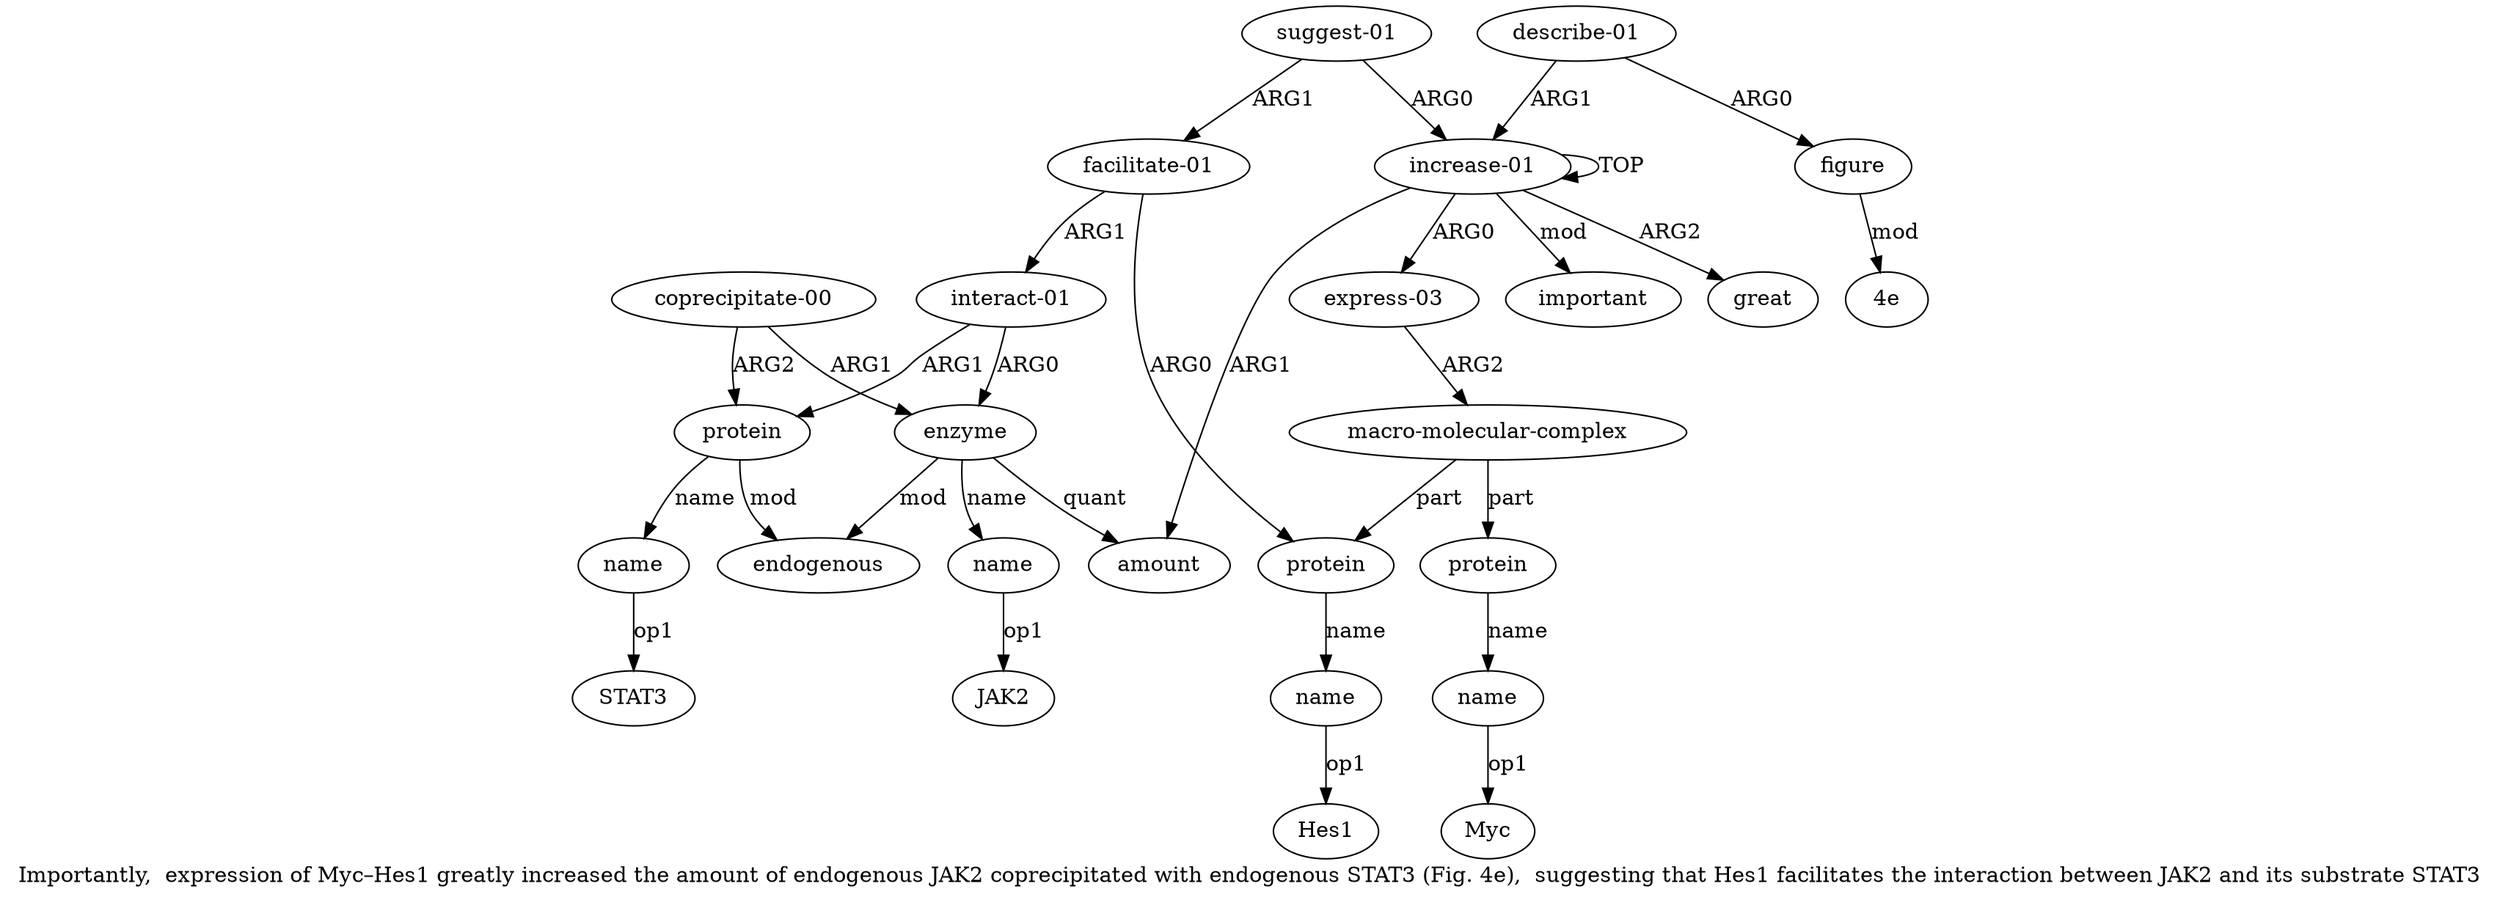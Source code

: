 digraph  {
	graph [label="Importantly,  expression of Myc–Hes1 greatly increased the amount of endogenous JAK2 coprecipitated with endogenous STAT3 (Fig. \
4e),  suggesting that Hes1 facilitates the interaction between JAK2 and its substrate STAT3"];
	node [label="\N"];
	a20	 [color=black,
		gold_ind=20,
		gold_label="interact-01",
		label="interact-01",
		test_ind=20,
		test_label="interact-01"];
	a12	 [color=black,
		gold_ind=12,
		gold_label=protein,
		label=protein,
		test_ind=12,
		test_label=protein];
	a20 -> a12 [key=0,
	color=black,
	gold_label=ARG1,
	label=ARG1,
	test_label=ARG1];
a8 [color=black,
	gold_ind=8,
	gold_label=enzyme,
	label=enzyme,
	test_ind=8,
	test_label=enzyme];
a20 -> a8 [key=0,
color=black,
gold_label=ARG0,
label=ARG0,
test_label=ARG0];
"a6 Hes1" [color=black,
gold_ind=-1,
gold_label=Hes1,
label=Hes1,
test_ind=-1,
test_label=Hes1];
"a13 STAT3" [color=black,
gold_ind=-1,
gold_label=STAT3,
label=STAT3,
test_ind=-1,
test_label=STAT3];
"a9 JAK2" [color=black,
gold_ind=-1,
gold_label=JAK2,
label=JAK2,
test_ind=-1,
test_label=JAK2];
a15 [color=black,
gold_ind=15,
gold_label=important,
label=important,
test_ind=15,
test_label=important];
a14 [color=black,
gold_ind=14,
gold_label=great,
label=great,
test_ind=14,
test_label=great];
a17 [color=black,
gold_ind=17,
gold_label=figure,
label=figure,
test_ind=17,
test_label=figure];
"a17 4e" [color=black,
gold_ind=-1,
gold_label="4e",
label="4e",
test_ind=-1,
test_label="4e"];
a17 -> "a17 4e" [key=0,
color=black,
gold_label=mod,
label=mod,
test_label=mod];
a16 [color=black,
gold_ind=16,
gold_label="describe-01",
label="describe-01",
test_ind=16,
test_label="describe-01"];
a16 -> a17 [key=0,
color=black,
gold_label=ARG0,
label=ARG0,
test_label=ARG0];
a0 [color=black,
gold_ind=0,
gold_label="increase-01",
label="increase-01",
test_ind=0,
test_label="increase-01"];
a16 -> a0 [key=0,
color=black,
gold_label=ARG1,
label=ARG1,
test_label=ARG1];
a11 [color=black,
gold_ind=11,
gold_label="coprecipitate-00",
label="coprecipitate-00",
test_ind=11,
test_label="coprecipitate-00"];
a11 -> a12 [key=0,
color=black,
gold_label=ARG2,
label=ARG2,
test_label=ARG2];
a11 -> a8 [key=0,
color=black,
gold_label=ARG1,
label=ARG1,
test_label=ARG1];
a10 [color=black,
gold_ind=10,
gold_label=endogenous,
label=endogenous,
test_ind=10,
test_label=endogenous];
a13 [color=black,
gold_ind=13,
gold_label=name,
label=name,
test_ind=13,
test_label=name];
a13 -> "a13 STAT3" [key=0,
color=black,
gold_label=op1,
label=op1,
test_label=op1];
a12 -> a10 [key=0,
color=black,
gold_label=mod,
label=mod,
test_label=mod];
a12 -> a13 [key=0,
color=black,
gold_label=name,
label=name,
test_label=name];
a19 [color=black,
gold_ind=19,
gold_label="facilitate-01",
label="facilitate-01",
test_ind=19,
test_label="facilitate-01"];
a19 -> a20 [key=0,
color=black,
gold_label=ARG1,
label=ARG1,
test_label=ARG1];
a5 [color=black,
gold_ind=5,
gold_label=protein,
label=protein,
test_ind=5,
test_label=protein];
a19 -> a5 [key=0,
color=black,
gold_label=ARG0,
label=ARG0,
test_label=ARG0];
a18 [color=black,
gold_ind=18,
gold_label="suggest-01",
label="suggest-01",
test_ind=18,
test_label="suggest-01"];
a18 -> a19 [key=0,
color=black,
gold_label=ARG1,
label=ARG1,
test_label=ARG1];
a18 -> a0 [key=0,
color=black,
gold_label=ARG0,
label=ARG0,
test_label=ARG0];
a1 [color=black,
gold_ind=1,
gold_label="express-03",
label="express-03",
test_ind=1,
test_label="express-03"];
a2 [color=black,
gold_ind=2,
gold_label="macro-molecular-complex",
label="macro-molecular-complex",
test_ind=2,
test_label="macro-molecular-complex"];
a1 -> a2 [key=0,
color=black,
gold_label=ARG2,
label=ARG2,
test_label=ARG2];
a0 -> a15 [key=0,
color=black,
gold_label=mod,
label=mod,
test_label=mod];
a0 -> a14 [key=0,
color=black,
gold_label=ARG2,
label=ARG2,
test_label=ARG2];
a0 -> a1 [key=0,
color=black,
gold_label=ARG0,
label=ARG0,
test_label=ARG0];
a0 -> a0 [key=0,
color=black,
gold_label=TOP,
label=TOP,
test_label=TOP];
a7 [color=black,
gold_ind=7,
gold_label=amount,
label=amount,
test_ind=7,
test_label=amount];
a0 -> a7 [key=0,
color=black,
gold_label=ARG1,
label=ARG1,
test_label=ARG1];
a3 [color=black,
gold_ind=3,
gold_label=protein,
label=protein,
test_ind=3,
test_label=protein];
a4 [color=black,
gold_ind=4,
gold_label=name,
label=name,
test_ind=4,
test_label=name];
a3 -> a4 [key=0,
color=black,
gold_label=name,
label=name,
test_label=name];
a2 -> a3 [key=0,
color=black,
gold_label=part,
label=part,
test_label=part];
a2 -> a5 [key=0,
color=black,
gold_label=part,
label=part,
test_label=part];
a6 [color=black,
gold_ind=6,
gold_label=name,
label=name,
test_ind=6,
test_label=name];
a5 -> a6 [key=0,
color=black,
gold_label=name,
label=name,
test_label=name];
"a4 Myc" [color=black,
gold_ind=-1,
gold_label=Myc,
label=Myc,
test_ind=-1,
test_label=Myc];
a4 -> "a4 Myc" [key=0,
color=black,
gold_label=op1,
label=op1,
test_label=op1];
a6 -> "a6 Hes1" [key=0,
color=black,
gold_label=op1,
label=op1,
test_label=op1];
a9 [color=black,
gold_ind=9,
gold_label=name,
label=name,
test_ind=9,
test_label=name];
a9 -> "a9 JAK2" [key=0,
color=black,
gold_label=op1,
label=op1,
test_label=op1];
a8 -> a10 [key=0,
color=black,
gold_label=mod,
label=mod,
test_label=mod];
a8 -> a7 [key=0,
color=black,
gold_label=quant,
label=quant,
test_label=quant];
a8 -> a9 [key=0,
color=black,
gold_label=name,
label=name,
test_label=name];
}
